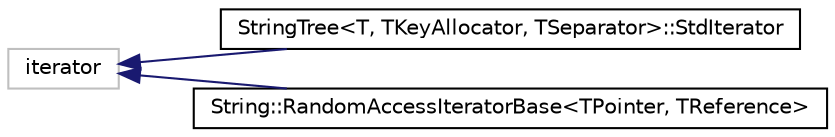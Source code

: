 digraph "Graphical Class Hierarchy"
{
  edge [fontname="Helvetica",fontsize="10",labelfontname="Helvetica",labelfontsize="10"];
  node [fontname="Helvetica",fontsize="10",shape=record];
  rankdir="LR";
  Node176 [label="iterator",height=0.2,width=0.4,color="grey75", fillcolor="white", style="filled"];
  Node0 [label="StringTree\<T, TKeyAllocator, TSeparator\>::StdIterator",height=0.2,width=0.4,color="black", fillcolor="white", style="filled",URL="$classaworx_1_1lib_1_1containers_1_1StringTree_1_1StdIterator.html"];
  Node178 [label="String::RandomAccessIteratorBase\<TPointer, TReference\>",height=0.2,width=0.4,color="black", fillcolor="white", style="filled",URL="$classaworx_1_1lib_1_1strings_1_1String_1_1RandomAccessIteratorBase.html"];
  Node176 -> Node0 [dir="back",color="midnightblue",fontsize="10",style="solid",fontname="Helvetica"];
  Node176 -> Node178 [dir="back",color="midnightblue",fontsize="10",style="solid",fontname="Helvetica"];
}

